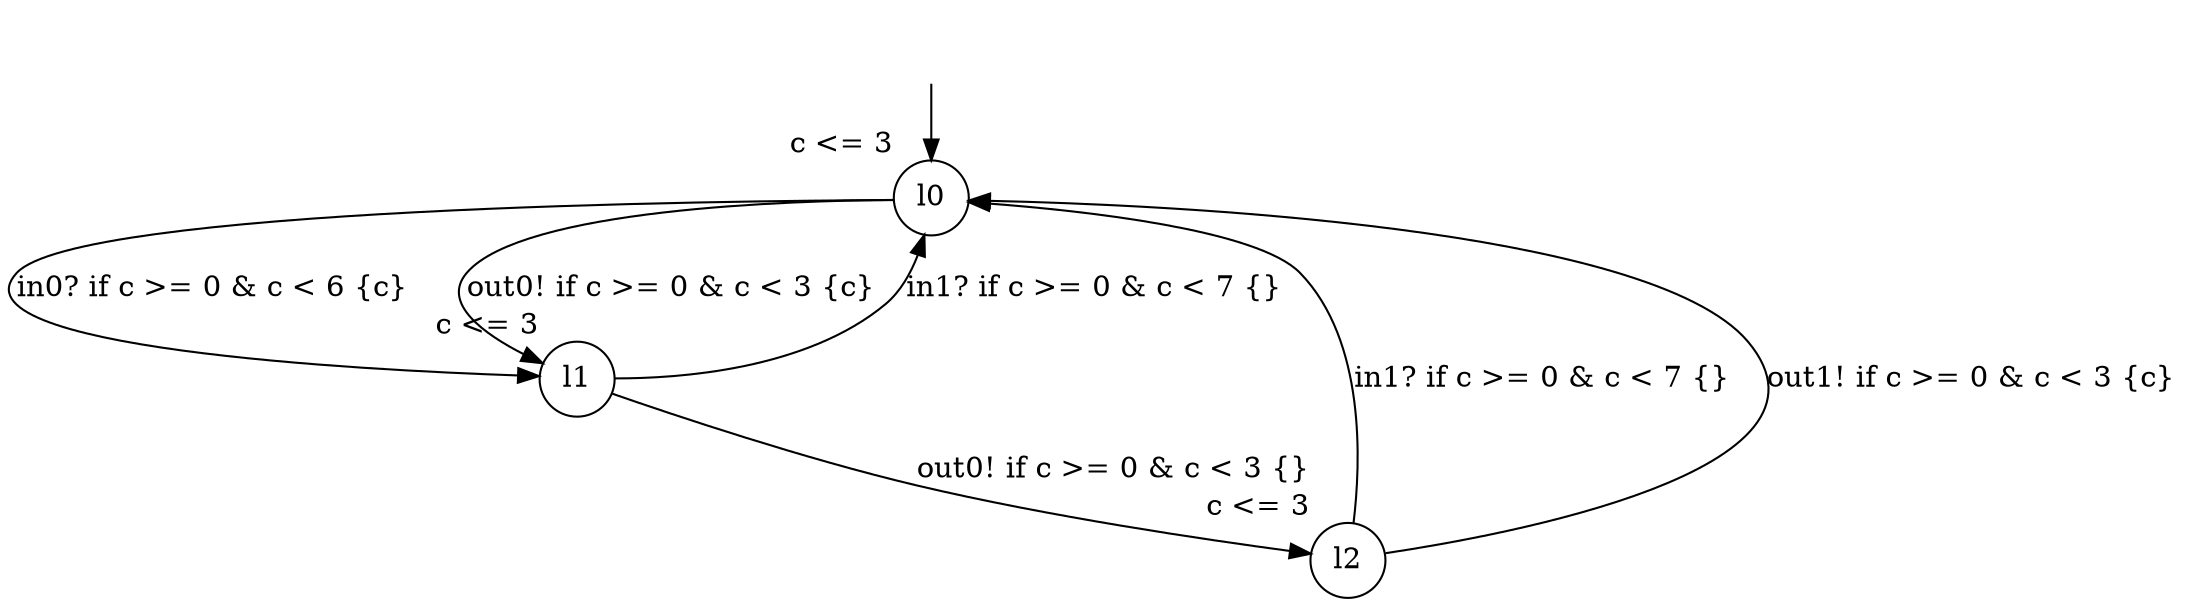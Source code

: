 digraph g {
__start0 [label="" shape="none"];
l0 [shape="circle" margin=0 label="l0", xlabel="c <= 3"];
l1 [shape="circle" margin=0 label="l1", xlabel="c <= 3"];
l2 [shape="circle" margin=0 label="l2", xlabel="c <= 3"];
l0 -> l1 [label="in0? if c >= 0 & c < 6 {c} "];
l0 -> l1 [label="out0! if c >= 0 & c < 3 {c} "];
l1 -> l0 [label="in1? if c >= 0 & c < 7 {} "];
l1 -> l2 [label="out0! if c >= 0 & c < 3 {} "];
l2 -> l0 [label="in1? if c >= 0 & c < 7 {} "];
l2 -> l0 [label="out1! if c >= 0 & c < 3 {c} "];
__start0 -> l0;
}
